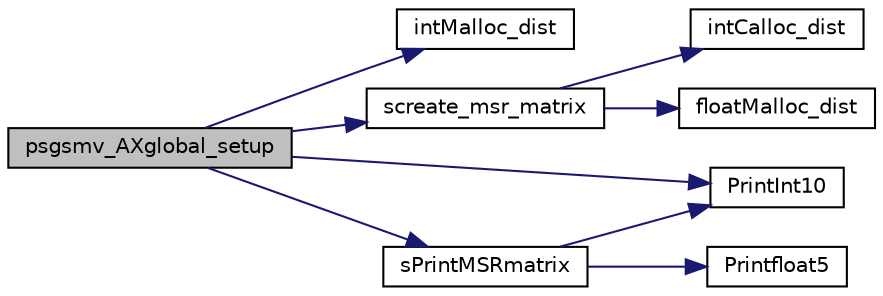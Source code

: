 digraph "psgsmv_AXglobal_setup"
{
 // LATEX_PDF_SIZE
  edge [fontname="Helvetica",fontsize="10",labelfontname="Helvetica",labelfontsize="10"];
  node [fontname="Helvetica",fontsize="10",shape=record];
  rankdir="LR";
  Node1 [label="psgsmv_AXglobal_setup",height=0.2,width=0.4,color="black", fillcolor="grey75", style="filled", fontcolor="black",tooltip=" "];
  Node1 -> Node2 [color="midnightblue",fontsize="10",style="solid",fontname="Helvetica"];
  Node2 [label="intMalloc_dist",height=0.2,width=0.4,color="black", fillcolor="white", style="filled",URL="$memory_8c.html#a2c2df35072e313373438cccdb98b885c",tooltip=" "];
  Node1 -> Node3 [color="midnightblue",fontsize="10",style="solid",fontname="Helvetica"];
  Node3 [label="PrintInt10",height=0.2,width=0.4,color="black", fillcolor="white", style="filled",URL="$superlu__defs_8h.html#ab03f0fccabf0c7a84b0e2c99c2988809",tooltip=" "];
  Node1 -> Node4 [color="midnightblue",fontsize="10",style="solid",fontname="Helvetica"];
  Node4 [label="screate_msr_matrix",height=0.2,width=0.4,color="black", fillcolor="white", style="filled",URL="$psgsmv__AXglobal_8c.html#a420049109f326865869d0e49003017b2",tooltip=" "];
  Node4 -> Node5 [color="midnightblue",fontsize="10",style="solid",fontname="Helvetica"];
  Node5 [label="floatMalloc_dist",height=0.2,width=0.4,color="black", fillcolor="white", style="filled",URL="$smemory__dist_8c.html#a331357a595befa771bac9d583c0eb8f4",tooltip=" "];
  Node4 -> Node6 [color="midnightblue",fontsize="10",style="solid",fontname="Helvetica"];
  Node6 [label="intCalloc_dist",height=0.2,width=0.4,color="black", fillcolor="white", style="filled",URL="$memory_8c.html#a6fd91c6883ea8ea94e0ece298e0e46b6",tooltip=" "];
  Node1 -> Node7 [color="midnightblue",fontsize="10",style="solid",fontname="Helvetica"];
  Node7 [label="sPrintMSRmatrix",height=0.2,width=0.4,color="black", fillcolor="white", style="filled",URL="$psgsmv__AXglobal_8c.html#ae0a2903bc68f18ac232169154d4b3bf6",tooltip=" "];
  Node7 -> Node8 [color="midnightblue",fontsize="10",style="solid",fontname="Helvetica"];
  Node8 [label="Printfloat5",height=0.2,width=0.4,color="black", fillcolor="white", style="filled",URL="$superlu__sdefs_8h.html#a0210331ddd60867507014db0bc62e2d4",tooltip=" "];
  Node7 -> Node3 [color="midnightblue",fontsize="10",style="solid",fontname="Helvetica"];
}
